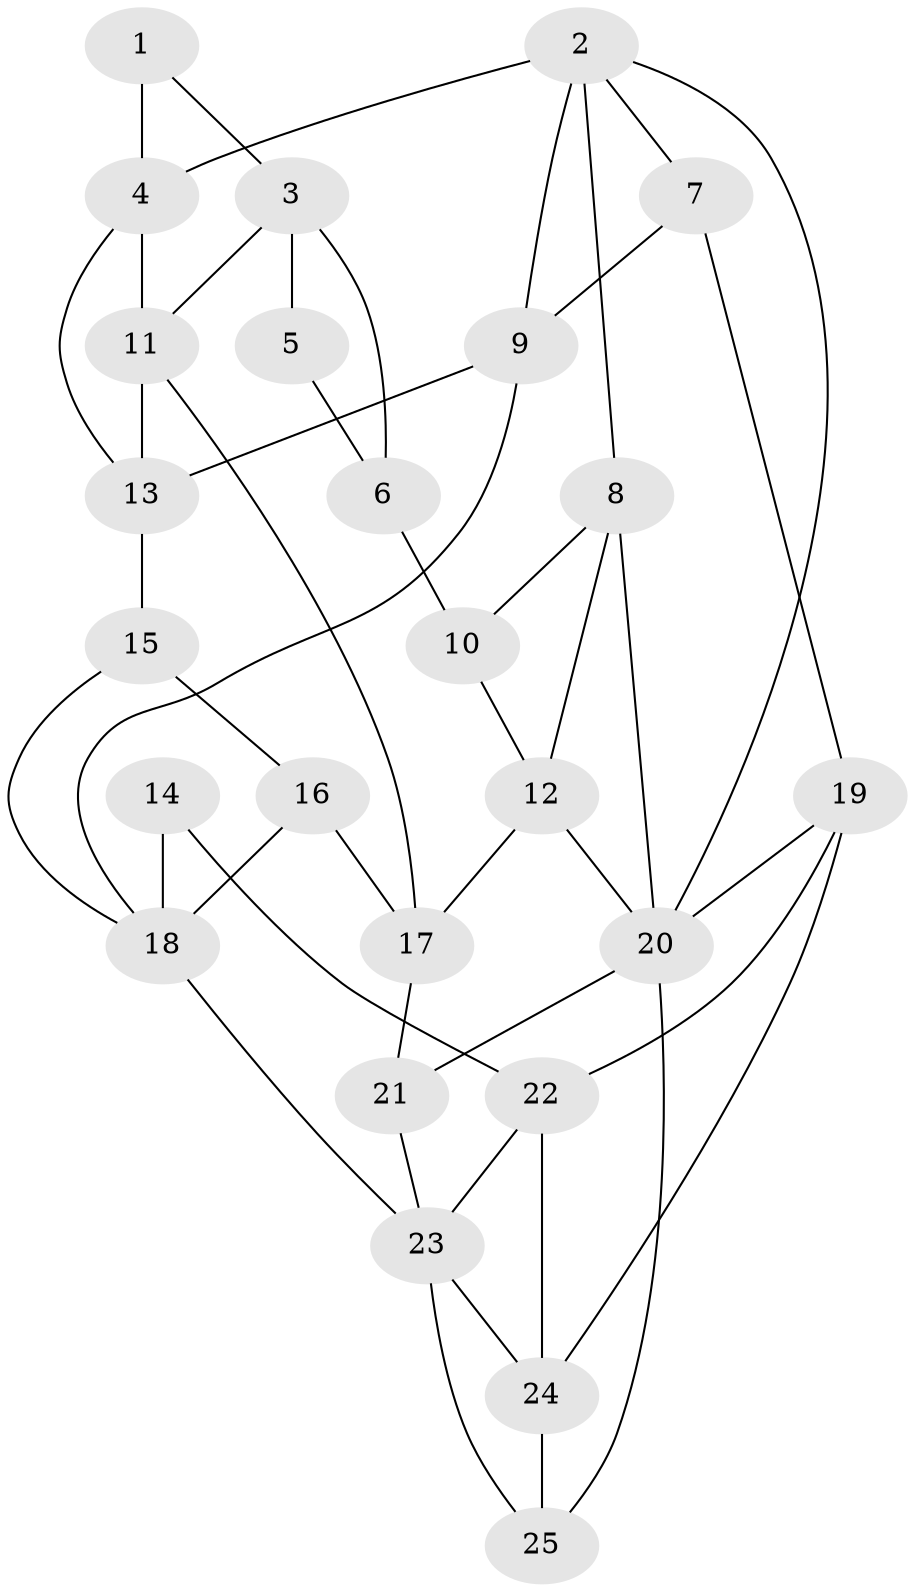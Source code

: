 // original degree distribution, {3: 0.036585365853658534, 4: 0.2073170731707317, 6: 0.2073170731707317, 5: 0.5487804878048781}
// Generated by graph-tools (version 1.1) at 2025/38/03/04/25 23:38:31]
// undirected, 25 vertices, 46 edges
graph export_dot {
  node [color=gray90,style=filled];
  1;
  2;
  3;
  4;
  5;
  6;
  7;
  8;
  9;
  10;
  11;
  12;
  13;
  14;
  15;
  16;
  17;
  18;
  19;
  20;
  21;
  22;
  23;
  24;
  25;
  1 -- 3 [weight=1.0];
  1 -- 4 [weight=2.0];
  2 -- 4 [weight=2.0];
  2 -- 7 [weight=2.0];
  2 -- 8 [weight=1.0];
  2 -- 9 [weight=1.0];
  2 -- 20 [weight=1.0];
  3 -- 5 [weight=1.0];
  3 -- 6 [weight=1.0];
  3 -- 11 [weight=1.0];
  4 -- 11 [weight=1.0];
  4 -- 13 [weight=1.0];
  5 -- 6 [weight=2.0];
  6 -- 10 [weight=3.0];
  7 -- 9 [weight=3.0];
  7 -- 19 [weight=1.0];
  8 -- 10 [weight=1.0];
  8 -- 12 [weight=1.0];
  8 -- 20 [weight=1.0];
  9 -- 13 [weight=1.0];
  9 -- 18 [weight=1.0];
  10 -- 12 [weight=2.0];
  11 -- 13 [weight=2.0];
  11 -- 17 [weight=1.0];
  12 -- 17 [weight=1.0];
  12 -- 20 [weight=1.0];
  13 -- 15 [weight=2.0];
  14 -- 18 [weight=1.0];
  14 -- 22 [weight=2.0];
  15 -- 16 [weight=1.0];
  15 -- 18 [weight=1.0];
  16 -- 17 [weight=1.0];
  16 -- 18 [weight=1.0];
  17 -- 21 [weight=1.0];
  18 -- 23 [weight=1.0];
  19 -- 20 [weight=1.0];
  19 -- 22 [weight=1.0];
  19 -- 24 [weight=1.0];
  20 -- 21 [weight=1.0];
  20 -- 25 [weight=2.0];
  21 -- 23 [weight=1.0];
  22 -- 23 [weight=1.0];
  22 -- 24 [weight=2.0];
  23 -- 24 [weight=1.0];
  23 -- 25 [weight=2.0];
  24 -- 25 [weight=2.0];
}
